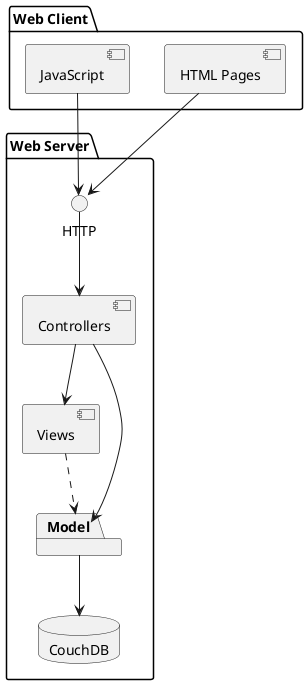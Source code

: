 @startuml

package "Web Client" {
  [HTML Pages]
  [JavaScript]

}


package "Web Server" {
  [HTML Pages] --> HTTP
  [JavaScript] --> HTTP
  HTTP --> [Controllers]
  [Controllers] --> [Model]
  [Controllers] --> [Views]
  [Model] --> [CouchDB]
  [Views]..>[Model]

  package "Model" {

  }
}


'node "Other Groups" {
'  FTP - [Second Component]
'  [First Component] --> FTP
'}

'cloud {
'  [Example 1]
'}


database "CouchDB" {
'  folder "This is my folder" {
'    [Folder 3]
'  }
'  frame "Foo" {
'    [Frame 4]
'  }
}


'[Another Component] --> [Example 1]
'[Example 1] --> [Folder 3]
'[Folder 3] --> [Frame 4]

@enduml